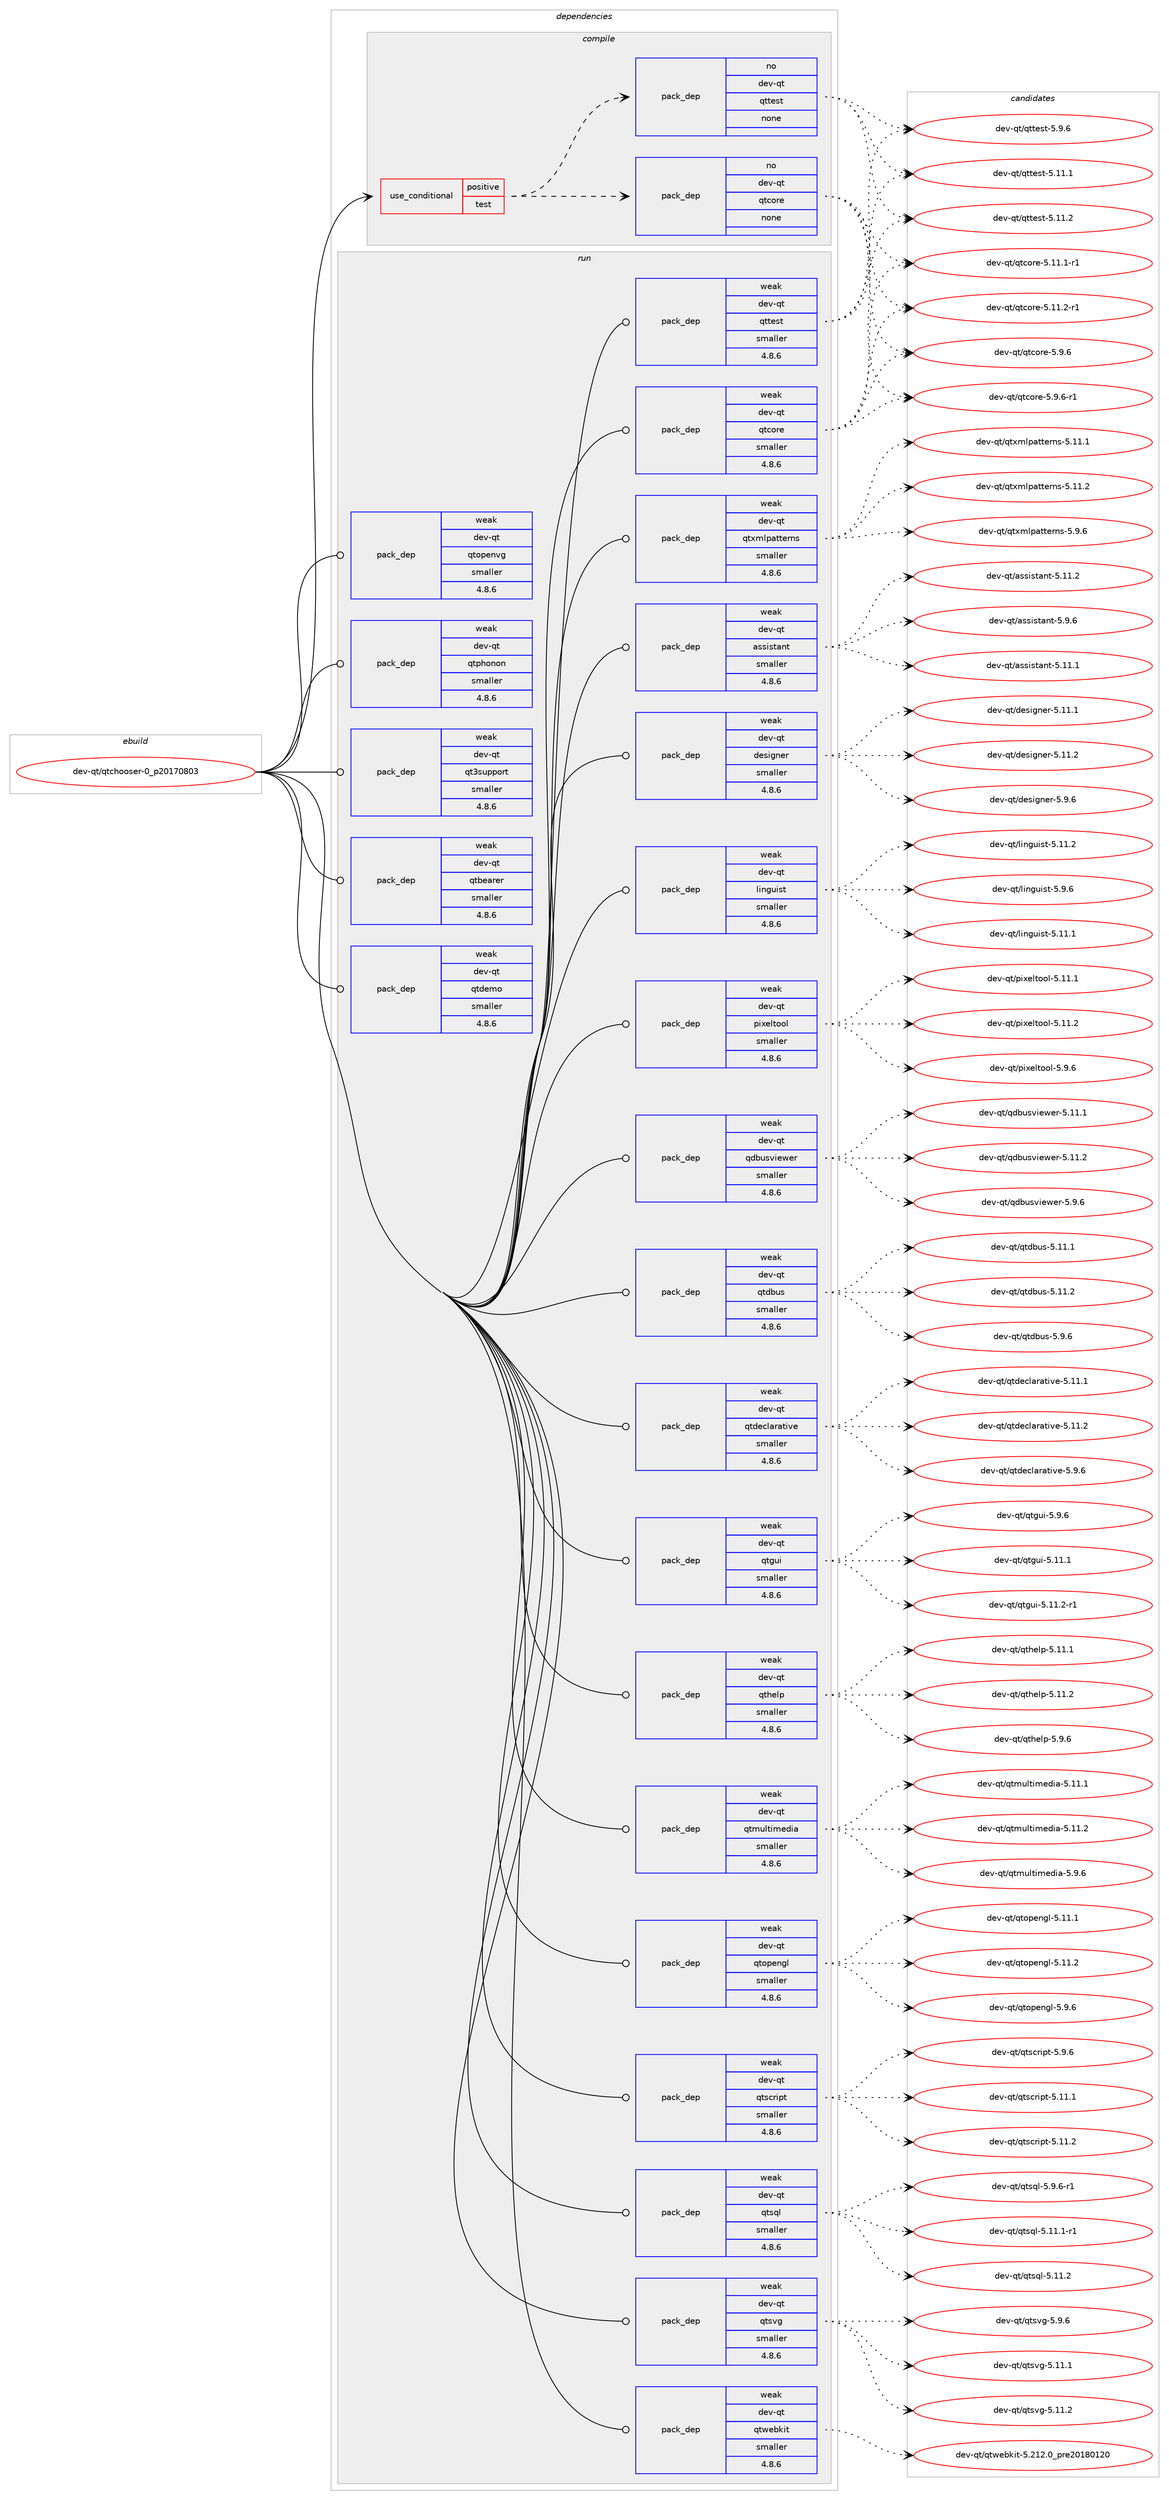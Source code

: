 digraph prolog {

# *************
# Graph options
# *************

newrank=true;
concentrate=true;
compound=true;
graph [rankdir=LR,fontname=Helvetica,fontsize=10,ranksep=1.5];#, ranksep=2.5, nodesep=0.2];
edge  [arrowhead=vee];
node  [fontname=Helvetica,fontsize=10];

# **********
# The ebuild
# **********

subgraph cluster_leftcol {
color=gray;
rank=same;
label=<<i>ebuild</i>>;
id [label="dev-qt/qtchooser-0_p20170803", color=red, width=4, href="../dev-qt/qtchooser-0_p20170803.svg"];
}

# ****************
# The dependencies
# ****************

subgraph cluster_midcol {
color=gray;
label=<<i>dependencies</i>>;
subgraph cluster_compile {
fillcolor="#eeeeee";
style=filled;
label=<<i>compile</i>>;
subgraph cond349 {
dependency2525 [label=<<TABLE BORDER="0" CELLBORDER="1" CELLSPACING="0" CELLPADDING="4"><TR><TD ROWSPAN="3" CELLPADDING="10">use_conditional</TD></TR><TR><TD>positive</TD></TR><TR><TD>test</TD></TR></TABLE>>, shape=none, color=red];
subgraph pack2091 {
dependency2526 [label=<<TABLE BORDER="0" CELLBORDER="1" CELLSPACING="0" CELLPADDING="4" WIDTH="220"><TR><TD ROWSPAN="6" CELLPADDING="30">pack_dep</TD></TR><TR><TD WIDTH="110">no</TD></TR><TR><TD>dev-qt</TD></TR><TR><TD>qtcore</TD></TR><TR><TD>none</TD></TR><TR><TD></TD></TR></TABLE>>, shape=none, color=blue];
}
dependency2525:e -> dependency2526:w [weight=20,style="dashed",arrowhead="vee"];
subgraph pack2092 {
dependency2527 [label=<<TABLE BORDER="0" CELLBORDER="1" CELLSPACING="0" CELLPADDING="4" WIDTH="220"><TR><TD ROWSPAN="6" CELLPADDING="30">pack_dep</TD></TR><TR><TD WIDTH="110">no</TD></TR><TR><TD>dev-qt</TD></TR><TR><TD>qttest</TD></TR><TR><TD>none</TD></TR><TR><TD></TD></TR></TABLE>>, shape=none, color=blue];
}
dependency2525:e -> dependency2527:w [weight=20,style="dashed",arrowhead="vee"];
}
id:e -> dependency2525:w [weight=20,style="solid",arrowhead="vee"];
}
subgraph cluster_compileandrun {
fillcolor="#eeeeee";
style=filled;
label=<<i>compile and run</i>>;
}
subgraph cluster_run {
fillcolor="#eeeeee";
style=filled;
label=<<i>run</i>>;
subgraph pack2093 {
dependency2528 [label=<<TABLE BORDER="0" CELLBORDER="1" CELLSPACING="0" CELLPADDING="4" WIDTH="220"><TR><TD ROWSPAN="6" CELLPADDING="30">pack_dep</TD></TR><TR><TD WIDTH="110">weak</TD></TR><TR><TD>dev-qt</TD></TR><TR><TD>assistant</TD></TR><TR><TD>smaller</TD></TR><TR><TD>4.8.6</TD></TR></TABLE>>, shape=none, color=blue];
}
id:e -> dependency2528:w [weight=20,style="solid",arrowhead="odot"];
subgraph pack2094 {
dependency2529 [label=<<TABLE BORDER="0" CELLBORDER="1" CELLSPACING="0" CELLPADDING="4" WIDTH="220"><TR><TD ROWSPAN="6" CELLPADDING="30">pack_dep</TD></TR><TR><TD WIDTH="110">weak</TD></TR><TR><TD>dev-qt</TD></TR><TR><TD>designer</TD></TR><TR><TD>smaller</TD></TR><TR><TD>4.8.6</TD></TR></TABLE>>, shape=none, color=blue];
}
id:e -> dependency2529:w [weight=20,style="solid",arrowhead="odot"];
subgraph pack2095 {
dependency2530 [label=<<TABLE BORDER="0" CELLBORDER="1" CELLSPACING="0" CELLPADDING="4" WIDTH="220"><TR><TD ROWSPAN="6" CELLPADDING="30">pack_dep</TD></TR><TR><TD WIDTH="110">weak</TD></TR><TR><TD>dev-qt</TD></TR><TR><TD>linguist</TD></TR><TR><TD>smaller</TD></TR><TR><TD>4.8.6</TD></TR></TABLE>>, shape=none, color=blue];
}
id:e -> dependency2530:w [weight=20,style="solid",arrowhead="odot"];
subgraph pack2096 {
dependency2531 [label=<<TABLE BORDER="0" CELLBORDER="1" CELLSPACING="0" CELLPADDING="4" WIDTH="220"><TR><TD ROWSPAN="6" CELLPADDING="30">pack_dep</TD></TR><TR><TD WIDTH="110">weak</TD></TR><TR><TD>dev-qt</TD></TR><TR><TD>pixeltool</TD></TR><TR><TD>smaller</TD></TR><TR><TD>4.8.6</TD></TR></TABLE>>, shape=none, color=blue];
}
id:e -> dependency2531:w [weight=20,style="solid",arrowhead="odot"];
subgraph pack2097 {
dependency2532 [label=<<TABLE BORDER="0" CELLBORDER="1" CELLSPACING="0" CELLPADDING="4" WIDTH="220"><TR><TD ROWSPAN="6" CELLPADDING="30">pack_dep</TD></TR><TR><TD WIDTH="110">weak</TD></TR><TR><TD>dev-qt</TD></TR><TR><TD>qdbusviewer</TD></TR><TR><TD>smaller</TD></TR><TR><TD>4.8.6</TD></TR></TABLE>>, shape=none, color=blue];
}
id:e -> dependency2532:w [weight=20,style="solid",arrowhead="odot"];
subgraph pack2098 {
dependency2533 [label=<<TABLE BORDER="0" CELLBORDER="1" CELLSPACING="0" CELLPADDING="4" WIDTH="220"><TR><TD ROWSPAN="6" CELLPADDING="30">pack_dep</TD></TR><TR><TD WIDTH="110">weak</TD></TR><TR><TD>dev-qt</TD></TR><TR><TD>qt3support</TD></TR><TR><TD>smaller</TD></TR><TR><TD>4.8.6</TD></TR></TABLE>>, shape=none, color=blue];
}
id:e -> dependency2533:w [weight=20,style="solid",arrowhead="odot"];
subgraph pack2099 {
dependency2534 [label=<<TABLE BORDER="0" CELLBORDER="1" CELLSPACING="0" CELLPADDING="4" WIDTH="220"><TR><TD ROWSPAN="6" CELLPADDING="30">pack_dep</TD></TR><TR><TD WIDTH="110">weak</TD></TR><TR><TD>dev-qt</TD></TR><TR><TD>qtbearer</TD></TR><TR><TD>smaller</TD></TR><TR><TD>4.8.6</TD></TR></TABLE>>, shape=none, color=blue];
}
id:e -> dependency2534:w [weight=20,style="solid",arrowhead="odot"];
subgraph pack2100 {
dependency2535 [label=<<TABLE BORDER="0" CELLBORDER="1" CELLSPACING="0" CELLPADDING="4" WIDTH="220"><TR><TD ROWSPAN="6" CELLPADDING="30">pack_dep</TD></TR><TR><TD WIDTH="110">weak</TD></TR><TR><TD>dev-qt</TD></TR><TR><TD>qtcore</TD></TR><TR><TD>smaller</TD></TR><TR><TD>4.8.6</TD></TR></TABLE>>, shape=none, color=blue];
}
id:e -> dependency2535:w [weight=20,style="solid",arrowhead="odot"];
subgraph pack2101 {
dependency2536 [label=<<TABLE BORDER="0" CELLBORDER="1" CELLSPACING="0" CELLPADDING="4" WIDTH="220"><TR><TD ROWSPAN="6" CELLPADDING="30">pack_dep</TD></TR><TR><TD WIDTH="110">weak</TD></TR><TR><TD>dev-qt</TD></TR><TR><TD>qtdbus</TD></TR><TR><TD>smaller</TD></TR><TR><TD>4.8.6</TD></TR></TABLE>>, shape=none, color=blue];
}
id:e -> dependency2536:w [weight=20,style="solid",arrowhead="odot"];
subgraph pack2102 {
dependency2537 [label=<<TABLE BORDER="0" CELLBORDER="1" CELLSPACING="0" CELLPADDING="4" WIDTH="220"><TR><TD ROWSPAN="6" CELLPADDING="30">pack_dep</TD></TR><TR><TD WIDTH="110">weak</TD></TR><TR><TD>dev-qt</TD></TR><TR><TD>qtdeclarative</TD></TR><TR><TD>smaller</TD></TR><TR><TD>4.8.6</TD></TR></TABLE>>, shape=none, color=blue];
}
id:e -> dependency2537:w [weight=20,style="solid",arrowhead="odot"];
subgraph pack2103 {
dependency2538 [label=<<TABLE BORDER="0" CELLBORDER="1" CELLSPACING="0" CELLPADDING="4" WIDTH="220"><TR><TD ROWSPAN="6" CELLPADDING="30">pack_dep</TD></TR><TR><TD WIDTH="110">weak</TD></TR><TR><TD>dev-qt</TD></TR><TR><TD>qtdemo</TD></TR><TR><TD>smaller</TD></TR><TR><TD>4.8.6</TD></TR></TABLE>>, shape=none, color=blue];
}
id:e -> dependency2538:w [weight=20,style="solid",arrowhead="odot"];
subgraph pack2104 {
dependency2539 [label=<<TABLE BORDER="0" CELLBORDER="1" CELLSPACING="0" CELLPADDING="4" WIDTH="220"><TR><TD ROWSPAN="6" CELLPADDING="30">pack_dep</TD></TR><TR><TD WIDTH="110">weak</TD></TR><TR><TD>dev-qt</TD></TR><TR><TD>qtgui</TD></TR><TR><TD>smaller</TD></TR><TR><TD>4.8.6</TD></TR></TABLE>>, shape=none, color=blue];
}
id:e -> dependency2539:w [weight=20,style="solid",arrowhead="odot"];
subgraph pack2105 {
dependency2540 [label=<<TABLE BORDER="0" CELLBORDER="1" CELLSPACING="0" CELLPADDING="4" WIDTH="220"><TR><TD ROWSPAN="6" CELLPADDING="30">pack_dep</TD></TR><TR><TD WIDTH="110">weak</TD></TR><TR><TD>dev-qt</TD></TR><TR><TD>qthelp</TD></TR><TR><TD>smaller</TD></TR><TR><TD>4.8.6</TD></TR></TABLE>>, shape=none, color=blue];
}
id:e -> dependency2540:w [weight=20,style="solid",arrowhead="odot"];
subgraph pack2106 {
dependency2541 [label=<<TABLE BORDER="0" CELLBORDER="1" CELLSPACING="0" CELLPADDING="4" WIDTH="220"><TR><TD ROWSPAN="6" CELLPADDING="30">pack_dep</TD></TR><TR><TD WIDTH="110">weak</TD></TR><TR><TD>dev-qt</TD></TR><TR><TD>qtmultimedia</TD></TR><TR><TD>smaller</TD></TR><TR><TD>4.8.6</TD></TR></TABLE>>, shape=none, color=blue];
}
id:e -> dependency2541:w [weight=20,style="solid",arrowhead="odot"];
subgraph pack2107 {
dependency2542 [label=<<TABLE BORDER="0" CELLBORDER="1" CELLSPACING="0" CELLPADDING="4" WIDTH="220"><TR><TD ROWSPAN="6" CELLPADDING="30">pack_dep</TD></TR><TR><TD WIDTH="110">weak</TD></TR><TR><TD>dev-qt</TD></TR><TR><TD>qtopengl</TD></TR><TR><TD>smaller</TD></TR><TR><TD>4.8.6</TD></TR></TABLE>>, shape=none, color=blue];
}
id:e -> dependency2542:w [weight=20,style="solid",arrowhead="odot"];
subgraph pack2108 {
dependency2543 [label=<<TABLE BORDER="0" CELLBORDER="1" CELLSPACING="0" CELLPADDING="4" WIDTH="220"><TR><TD ROWSPAN="6" CELLPADDING="30">pack_dep</TD></TR><TR><TD WIDTH="110">weak</TD></TR><TR><TD>dev-qt</TD></TR><TR><TD>qtopenvg</TD></TR><TR><TD>smaller</TD></TR><TR><TD>4.8.6</TD></TR></TABLE>>, shape=none, color=blue];
}
id:e -> dependency2543:w [weight=20,style="solid",arrowhead="odot"];
subgraph pack2109 {
dependency2544 [label=<<TABLE BORDER="0" CELLBORDER="1" CELLSPACING="0" CELLPADDING="4" WIDTH="220"><TR><TD ROWSPAN="6" CELLPADDING="30">pack_dep</TD></TR><TR><TD WIDTH="110">weak</TD></TR><TR><TD>dev-qt</TD></TR><TR><TD>qtphonon</TD></TR><TR><TD>smaller</TD></TR><TR><TD>4.8.6</TD></TR></TABLE>>, shape=none, color=blue];
}
id:e -> dependency2544:w [weight=20,style="solid",arrowhead="odot"];
subgraph pack2110 {
dependency2545 [label=<<TABLE BORDER="0" CELLBORDER="1" CELLSPACING="0" CELLPADDING="4" WIDTH="220"><TR><TD ROWSPAN="6" CELLPADDING="30">pack_dep</TD></TR><TR><TD WIDTH="110">weak</TD></TR><TR><TD>dev-qt</TD></TR><TR><TD>qtscript</TD></TR><TR><TD>smaller</TD></TR><TR><TD>4.8.6</TD></TR></TABLE>>, shape=none, color=blue];
}
id:e -> dependency2545:w [weight=20,style="solid",arrowhead="odot"];
subgraph pack2111 {
dependency2546 [label=<<TABLE BORDER="0" CELLBORDER="1" CELLSPACING="0" CELLPADDING="4" WIDTH="220"><TR><TD ROWSPAN="6" CELLPADDING="30">pack_dep</TD></TR><TR><TD WIDTH="110">weak</TD></TR><TR><TD>dev-qt</TD></TR><TR><TD>qtsql</TD></TR><TR><TD>smaller</TD></TR><TR><TD>4.8.6</TD></TR></TABLE>>, shape=none, color=blue];
}
id:e -> dependency2546:w [weight=20,style="solid",arrowhead="odot"];
subgraph pack2112 {
dependency2547 [label=<<TABLE BORDER="0" CELLBORDER="1" CELLSPACING="0" CELLPADDING="4" WIDTH="220"><TR><TD ROWSPAN="6" CELLPADDING="30">pack_dep</TD></TR><TR><TD WIDTH="110">weak</TD></TR><TR><TD>dev-qt</TD></TR><TR><TD>qtsvg</TD></TR><TR><TD>smaller</TD></TR><TR><TD>4.8.6</TD></TR></TABLE>>, shape=none, color=blue];
}
id:e -> dependency2547:w [weight=20,style="solid",arrowhead="odot"];
subgraph pack2113 {
dependency2548 [label=<<TABLE BORDER="0" CELLBORDER="1" CELLSPACING="0" CELLPADDING="4" WIDTH="220"><TR><TD ROWSPAN="6" CELLPADDING="30">pack_dep</TD></TR><TR><TD WIDTH="110">weak</TD></TR><TR><TD>dev-qt</TD></TR><TR><TD>qttest</TD></TR><TR><TD>smaller</TD></TR><TR><TD>4.8.6</TD></TR></TABLE>>, shape=none, color=blue];
}
id:e -> dependency2548:w [weight=20,style="solid",arrowhead="odot"];
subgraph pack2114 {
dependency2549 [label=<<TABLE BORDER="0" CELLBORDER="1" CELLSPACING="0" CELLPADDING="4" WIDTH="220"><TR><TD ROWSPAN="6" CELLPADDING="30">pack_dep</TD></TR><TR><TD WIDTH="110">weak</TD></TR><TR><TD>dev-qt</TD></TR><TR><TD>qtwebkit</TD></TR><TR><TD>smaller</TD></TR><TR><TD>4.8.6</TD></TR></TABLE>>, shape=none, color=blue];
}
id:e -> dependency2549:w [weight=20,style="solid",arrowhead="odot"];
subgraph pack2115 {
dependency2550 [label=<<TABLE BORDER="0" CELLBORDER="1" CELLSPACING="0" CELLPADDING="4" WIDTH="220"><TR><TD ROWSPAN="6" CELLPADDING="30">pack_dep</TD></TR><TR><TD WIDTH="110">weak</TD></TR><TR><TD>dev-qt</TD></TR><TR><TD>qtxmlpatterns</TD></TR><TR><TD>smaller</TD></TR><TR><TD>4.8.6</TD></TR></TABLE>>, shape=none, color=blue];
}
id:e -> dependency2550:w [weight=20,style="solid",arrowhead="odot"];
}
}

# **************
# The candidates
# **************

subgraph cluster_choices {
rank=same;
color=gray;
label=<<i>candidates</i>>;

subgraph choice2091 {
color=black;
nodesep=1;
choice100101118451131164711311699111114101455346494946494511449 [label="dev-qt/qtcore-5.11.1-r1", color=red, width=4,href="../dev-qt/qtcore-5.11.1-r1.svg"];
choice100101118451131164711311699111114101455346494946504511449 [label="dev-qt/qtcore-5.11.2-r1", color=red, width=4,href="../dev-qt/qtcore-5.11.2-r1.svg"];
choice100101118451131164711311699111114101455346574654 [label="dev-qt/qtcore-5.9.6", color=red, width=4,href="../dev-qt/qtcore-5.9.6.svg"];
choice1001011184511311647113116991111141014553465746544511449 [label="dev-qt/qtcore-5.9.6-r1", color=red, width=4,href="../dev-qt/qtcore-5.9.6-r1.svg"];
dependency2526:e -> choice100101118451131164711311699111114101455346494946494511449:w [style=dotted,weight="100"];
dependency2526:e -> choice100101118451131164711311699111114101455346494946504511449:w [style=dotted,weight="100"];
dependency2526:e -> choice100101118451131164711311699111114101455346574654:w [style=dotted,weight="100"];
dependency2526:e -> choice1001011184511311647113116991111141014553465746544511449:w [style=dotted,weight="100"];
}
subgraph choice2092 {
color=black;
nodesep=1;
choice100101118451131164711311611610111511645534649494649 [label="dev-qt/qttest-5.11.1", color=red, width=4,href="../dev-qt/qttest-5.11.1.svg"];
choice100101118451131164711311611610111511645534649494650 [label="dev-qt/qttest-5.11.2", color=red, width=4,href="../dev-qt/qttest-5.11.2.svg"];
choice1001011184511311647113116116101115116455346574654 [label="dev-qt/qttest-5.9.6", color=red, width=4,href="../dev-qt/qttest-5.9.6.svg"];
dependency2527:e -> choice100101118451131164711311611610111511645534649494649:w [style=dotted,weight="100"];
dependency2527:e -> choice100101118451131164711311611610111511645534649494650:w [style=dotted,weight="100"];
dependency2527:e -> choice1001011184511311647113116116101115116455346574654:w [style=dotted,weight="100"];
}
subgraph choice2093 {
color=black;
nodesep=1;
choice1001011184511311647971151151051151169711011645534649494649 [label="dev-qt/assistant-5.11.1", color=red, width=4,href="../dev-qt/assistant-5.11.1.svg"];
choice1001011184511311647971151151051151169711011645534649494650 [label="dev-qt/assistant-5.11.2", color=red, width=4,href="../dev-qt/assistant-5.11.2.svg"];
choice10010111845113116479711511510511511697110116455346574654 [label="dev-qt/assistant-5.9.6", color=red, width=4,href="../dev-qt/assistant-5.9.6.svg"];
dependency2528:e -> choice1001011184511311647971151151051151169711011645534649494649:w [style=dotted,weight="100"];
dependency2528:e -> choice1001011184511311647971151151051151169711011645534649494650:w [style=dotted,weight="100"];
dependency2528:e -> choice10010111845113116479711511510511511697110116455346574654:w [style=dotted,weight="100"];
}
subgraph choice2094 {
color=black;
nodesep=1;
choice100101118451131164710010111510510311010111445534649494649 [label="dev-qt/designer-5.11.1", color=red, width=4,href="../dev-qt/designer-5.11.1.svg"];
choice100101118451131164710010111510510311010111445534649494650 [label="dev-qt/designer-5.11.2", color=red, width=4,href="../dev-qt/designer-5.11.2.svg"];
choice1001011184511311647100101115105103110101114455346574654 [label="dev-qt/designer-5.9.6", color=red, width=4,href="../dev-qt/designer-5.9.6.svg"];
dependency2529:e -> choice100101118451131164710010111510510311010111445534649494649:w [style=dotted,weight="100"];
dependency2529:e -> choice100101118451131164710010111510510311010111445534649494650:w [style=dotted,weight="100"];
dependency2529:e -> choice1001011184511311647100101115105103110101114455346574654:w [style=dotted,weight="100"];
}
subgraph choice2095 {
color=black;
nodesep=1;
choice100101118451131164710810511010311710511511645534649494649 [label="dev-qt/linguist-5.11.1", color=red, width=4,href="../dev-qt/linguist-5.11.1.svg"];
choice100101118451131164710810511010311710511511645534649494650 [label="dev-qt/linguist-5.11.2", color=red, width=4,href="../dev-qt/linguist-5.11.2.svg"];
choice1001011184511311647108105110103117105115116455346574654 [label="dev-qt/linguist-5.9.6", color=red, width=4,href="../dev-qt/linguist-5.9.6.svg"];
dependency2530:e -> choice100101118451131164710810511010311710511511645534649494649:w [style=dotted,weight="100"];
dependency2530:e -> choice100101118451131164710810511010311710511511645534649494650:w [style=dotted,weight="100"];
dependency2530:e -> choice1001011184511311647108105110103117105115116455346574654:w [style=dotted,weight="100"];
}
subgraph choice2096 {
color=black;
nodesep=1;
choice100101118451131164711210512010110811611111110845534649494649 [label="dev-qt/pixeltool-5.11.1", color=red, width=4,href="../dev-qt/pixeltool-5.11.1.svg"];
choice100101118451131164711210512010110811611111110845534649494650 [label="dev-qt/pixeltool-5.11.2", color=red, width=4,href="../dev-qt/pixeltool-5.11.2.svg"];
choice1001011184511311647112105120101108116111111108455346574654 [label="dev-qt/pixeltool-5.9.6", color=red, width=4,href="../dev-qt/pixeltool-5.9.6.svg"];
dependency2531:e -> choice100101118451131164711210512010110811611111110845534649494649:w [style=dotted,weight="100"];
dependency2531:e -> choice100101118451131164711210512010110811611111110845534649494650:w [style=dotted,weight="100"];
dependency2531:e -> choice1001011184511311647112105120101108116111111108455346574654:w [style=dotted,weight="100"];
}
subgraph choice2097 {
color=black;
nodesep=1;
choice10010111845113116471131009811711511810510111910111445534649494649 [label="dev-qt/qdbusviewer-5.11.1", color=red, width=4,href="../dev-qt/qdbusviewer-5.11.1.svg"];
choice10010111845113116471131009811711511810510111910111445534649494650 [label="dev-qt/qdbusviewer-5.11.2", color=red, width=4,href="../dev-qt/qdbusviewer-5.11.2.svg"];
choice100101118451131164711310098117115118105101119101114455346574654 [label="dev-qt/qdbusviewer-5.9.6", color=red, width=4,href="../dev-qt/qdbusviewer-5.9.6.svg"];
dependency2532:e -> choice10010111845113116471131009811711511810510111910111445534649494649:w [style=dotted,weight="100"];
dependency2532:e -> choice10010111845113116471131009811711511810510111910111445534649494650:w [style=dotted,weight="100"];
dependency2532:e -> choice100101118451131164711310098117115118105101119101114455346574654:w [style=dotted,weight="100"];
}
subgraph choice2098 {
color=black;
nodesep=1;
}
subgraph choice2099 {
color=black;
nodesep=1;
}
subgraph choice2100 {
color=black;
nodesep=1;
choice100101118451131164711311699111114101455346494946494511449 [label="dev-qt/qtcore-5.11.1-r1", color=red, width=4,href="../dev-qt/qtcore-5.11.1-r1.svg"];
choice100101118451131164711311699111114101455346494946504511449 [label="dev-qt/qtcore-5.11.2-r1", color=red, width=4,href="../dev-qt/qtcore-5.11.2-r1.svg"];
choice100101118451131164711311699111114101455346574654 [label="dev-qt/qtcore-5.9.6", color=red, width=4,href="../dev-qt/qtcore-5.9.6.svg"];
choice1001011184511311647113116991111141014553465746544511449 [label="dev-qt/qtcore-5.9.6-r1", color=red, width=4,href="../dev-qt/qtcore-5.9.6-r1.svg"];
dependency2535:e -> choice100101118451131164711311699111114101455346494946494511449:w [style=dotted,weight="100"];
dependency2535:e -> choice100101118451131164711311699111114101455346494946504511449:w [style=dotted,weight="100"];
dependency2535:e -> choice100101118451131164711311699111114101455346574654:w [style=dotted,weight="100"];
dependency2535:e -> choice1001011184511311647113116991111141014553465746544511449:w [style=dotted,weight="100"];
}
subgraph choice2101 {
color=black;
nodesep=1;
choice10010111845113116471131161009811711545534649494649 [label="dev-qt/qtdbus-5.11.1", color=red, width=4,href="../dev-qt/qtdbus-5.11.1.svg"];
choice10010111845113116471131161009811711545534649494650 [label="dev-qt/qtdbus-5.11.2", color=red, width=4,href="../dev-qt/qtdbus-5.11.2.svg"];
choice100101118451131164711311610098117115455346574654 [label="dev-qt/qtdbus-5.9.6", color=red, width=4,href="../dev-qt/qtdbus-5.9.6.svg"];
dependency2536:e -> choice10010111845113116471131161009811711545534649494649:w [style=dotted,weight="100"];
dependency2536:e -> choice10010111845113116471131161009811711545534649494650:w [style=dotted,weight="100"];
dependency2536:e -> choice100101118451131164711311610098117115455346574654:w [style=dotted,weight="100"];
}
subgraph choice2102 {
color=black;
nodesep=1;
choice100101118451131164711311610010199108971149711610511810145534649494649 [label="dev-qt/qtdeclarative-5.11.1", color=red, width=4,href="../dev-qt/qtdeclarative-5.11.1.svg"];
choice100101118451131164711311610010199108971149711610511810145534649494650 [label="dev-qt/qtdeclarative-5.11.2", color=red, width=4,href="../dev-qt/qtdeclarative-5.11.2.svg"];
choice1001011184511311647113116100101991089711497116105118101455346574654 [label="dev-qt/qtdeclarative-5.9.6", color=red, width=4,href="../dev-qt/qtdeclarative-5.9.6.svg"];
dependency2537:e -> choice100101118451131164711311610010199108971149711610511810145534649494649:w [style=dotted,weight="100"];
dependency2537:e -> choice100101118451131164711311610010199108971149711610511810145534649494650:w [style=dotted,weight="100"];
dependency2537:e -> choice1001011184511311647113116100101991089711497116105118101455346574654:w [style=dotted,weight="100"];
}
subgraph choice2103 {
color=black;
nodesep=1;
}
subgraph choice2104 {
color=black;
nodesep=1;
choice100101118451131164711311610311710545534649494649 [label="dev-qt/qtgui-5.11.1", color=red, width=4,href="../dev-qt/qtgui-5.11.1.svg"];
choice1001011184511311647113116103117105455346494946504511449 [label="dev-qt/qtgui-5.11.2-r1", color=red, width=4,href="../dev-qt/qtgui-5.11.2-r1.svg"];
choice1001011184511311647113116103117105455346574654 [label="dev-qt/qtgui-5.9.6", color=red, width=4,href="../dev-qt/qtgui-5.9.6.svg"];
dependency2539:e -> choice100101118451131164711311610311710545534649494649:w [style=dotted,weight="100"];
dependency2539:e -> choice1001011184511311647113116103117105455346494946504511449:w [style=dotted,weight="100"];
dependency2539:e -> choice1001011184511311647113116103117105455346574654:w [style=dotted,weight="100"];
}
subgraph choice2105 {
color=black;
nodesep=1;
choice100101118451131164711311610410110811245534649494649 [label="dev-qt/qthelp-5.11.1", color=red, width=4,href="../dev-qt/qthelp-5.11.1.svg"];
choice100101118451131164711311610410110811245534649494650 [label="dev-qt/qthelp-5.11.2", color=red, width=4,href="../dev-qt/qthelp-5.11.2.svg"];
choice1001011184511311647113116104101108112455346574654 [label="dev-qt/qthelp-5.9.6", color=red, width=4,href="../dev-qt/qthelp-5.9.6.svg"];
dependency2540:e -> choice100101118451131164711311610410110811245534649494649:w [style=dotted,weight="100"];
dependency2540:e -> choice100101118451131164711311610410110811245534649494650:w [style=dotted,weight="100"];
dependency2540:e -> choice1001011184511311647113116104101108112455346574654:w [style=dotted,weight="100"];
}
subgraph choice2106 {
color=black;
nodesep=1;
choice10010111845113116471131161091171081161051091011001059745534649494649 [label="dev-qt/qtmultimedia-5.11.1", color=red, width=4,href="../dev-qt/qtmultimedia-5.11.1.svg"];
choice10010111845113116471131161091171081161051091011001059745534649494650 [label="dev-qt/qtmultimedia-5.11.2", color=red, width=4,href="../dev-qt/qtmultimedia-5.11.2.svg"];
choice100101118451131164711311610911710811610510910110010597455346574654 [label="dev-qt/qtmultimedia-5.9.6", color=red, width=4,href="../dev-qt/qtmultimedia-5.9.6.svg"];
dependency2541:e -> choice10010111845113116471131161091171081161051091011001059745534649494649:w [style=dotted,weight="100"];
dependency2541:e -> choice10010111845113116471131161091171081161051091011001059745534649494650:w [style=dotted,weight="100"];
dependency2541:e -> choice100101118451131164711311610911710811610510910110010597455346574654:w [style=dotted,weight="100"];
}
subgraph choice2107 {
color=black;
nodesep=1;
choice100101118451131164711311611111210111010310845534649494649 [label="dev-qt/qtopengl-5.11.1", color=red, width=4,href="../dev-qt/qtopengl-5.11.1.svg"];
choice100101118451131164711311611111210111010310845534649494650 [label="dev-qt/qtopengl-5.11.2", color=red, width=4,href="../dev-qt/qtopengl-5.11.2.svg"];
choice1001011184511311647113116111112101110103108455346574654 [label="dev-qt/qtopengl-5.9.6", color=red, width=4,href="../dev-qt/qtopengl-5.9.6.svg"];
dependency2542:e -> choice100101118451131164711311611111210111010310845534649494649:w [style=dotted,weight="100"];
dependency2542:e -> choice100101118451131164711311611111210111010310845534649494650:w [style=dotted,weight="100"];
dependency2542:e -> choice1001011184511311647113116111112101110103108455346574654:w [style=dotted,weight="100"];
}
subgraph choice2108 {
color=black;
nodesep=1;
}
subgraph choice2109 {
color=black;
nodesep=1;
}
subgraph choice2110 {
color=black;
nodesep=1;
choice10010111845113116471131161159911410511211645534649494649 [label="dev-qt/qtscript-5.11.1", color=red, width=4,href="../dev-qt/qtscript-5.11.1.svg"];
choice10010111845113116471131161159911410511211645534649494650 [label="dev-qt/qtscript-5.11.2", color=red, width=4,href="../dev-qt/qtscript-5.11.2.svg"];
choice100101118451131164711311611599114105112116455346574654 [label="dev-qt/qtscript-5.9.6", color=red, width=4,href="../dev-qt/qtscript-5.9.6.svg"];
dependency2545:e -> choice10010111845113116471131161159911410511211645534649494649:w [style=dotted,weight="100"];
dependency2545:e -> choice10010111845113116471131161159911410511211645534649494650:w [style=dotted,weight="100"];
dependency2545:e -> choice100101118451131164711311611599114105112116455346574654:w [style=dotted,weight="100"];
}
subgraph choice2111 {
color=black;
nodesep=1;
choice1001011184511311647113116115113108455346494946494511449 [label="dev-qt/qtsql-5.11.1-r1", color=red, width=4,href="../dev-qt/qtsql-5.11.1-r1.svg"];
choice100101118451131164711311611511310845534649494650 [label="dev-qt/qtsql-5.11.2", color=red, width=4,href="../dev-qt/qtsql-5.11.2.svg"];
choice10010111845113116471131161151131084553465746544511449 [label="dev-qt/qtsql-5.9.6-r1", color=red, width=4,href="../dev-qt/qtsql-5.9.6-r1.svg"];
dependency2546:e -> choice1001011184511311647113116115113108455346494946494511449:w [style=dotted,weight="100"];
dependency2546:e -> choice100101118451131164711311611511310845534649494650:w [style=dotted,weight="100"];
dependency2546:e -> choice10010111845113116471131161151131084553465746544511449:w [style=dotted,weight="100"];
}
subgraph choice2112 {
color=black;
nodesep=1;
choice100101118451131164711311611511810345534649494649 [label="dev-qt/qtsvg-5.11.1", color=red, width=4,href="../dev-qt/qtsvg-5.11.1.svg"];
choice100101118451131164711311611511810345534649494650 [label="dev-qt/qtsvg-5.11.2", color=red, width=4,href="../dev-qt/qtsvg-5.11.2.svg"];
choice1001011184511311647113116115118103455346574654 [label="dev-qt/qtsvg-5.9.6", color=red, width=4,href="../dev-qt/qtsvg-5.9.6.svg"];
dependency2547:e -> choice100101118451131164711311611511810345534649494649:w [style=dotted,weight="100"];
dependency2547:e -> choice100101118451131164711311611511810345534649494650:w [style=dotted,weight="100"];
dependency2547:e -> choice1001011184511311647113116115118103455346574654:w [style=dotted,weight="100"];
}
subgraph choice2113 {
color=black;
nodesep=1;
choice100101118451131164711311611610111511645534649494649 [label="dev-qt/qttest-5.11.1", color=red, width=4,href="../dev-qt/qttest-5.11.1.svg"];
choice100101118451131164711311611610111511645534649494650 [label="dev-qt/qttest-5.11.2", color=red, width=4,href="../dev-qt/qttest-5.11.2.svg"];
choice1001011184511311647113116116101115116455346574654 [label="dev-qt/qttest-5.9.6", color=red, width=4,href="../dev-qt/qttest-5.9.6.svg"];
dependency2548:e -> choice100101118451131164711311611610111511645534649494649:w [style=dotted,weight="100"];
dependency2548:e -> choice100101118451131164711311611610111511645534649494650:w [style=dotted,weight="100"];
dependency2548:e -> choice1001011184511311647113116116101115116455346574654:w [style=dotted,weight="100"];
}
subgraph choice2114 {
color=black;
nodesep=1;
choice1001011184511311647113116119101981071051164553465049504648951121141015048495648495048 [label="dev-qt/qtwebkit-5.212.0_pre20180120", color=red, width=4,href="../dev-qt/qtwebkit-5.212.0_pre20180120.svg"];
dependency2549:e -> choice1001011184511311647113116119101981071051164553465049504648951121141015048495648495048:w [style=dotted,weight="100"];
}
subgraph choice2115 {
color=black;
nodesep=1;
choice10010111845113116471131161201091081129711611610111411011545534649494649 [label="dev-qt/qtxmlpatterns-5.11.1", color=red, width=4,href="../dev-qt/qtxmlpatterns-5.11.1.svg"];
choice10010111845113116471131161201091081129711611610111411011545534649494650 [label="dev-qt/qtxmlpatterns-5.11.2", color=red, width=4,href="../dev-qt/qtxmlpatterns-5.11.2.svg"];
choice100101118451131164711311612010910811297116116101114110115455346574654 [label="dev-qt/qtxmlpatterns-5.9.6", color=red, width=4,href="../dev-qt/qtxmlpatterns-5.9.6.svg"];
dependency2550:e -> choice10010111845113116471131161201091081129711611610111411011545534649494649:w [style=dotted,weight="100"];
dependency2550:e -> choice10010111845113116471131161201091081129711611610111411011545534649494650:w [style=dotted,weight="100"];
dependency2550:e -> choice100101118451131164711311612010910811297116116101114110115455346574654:w [style=dotted,weight="100"];
}
}

}

